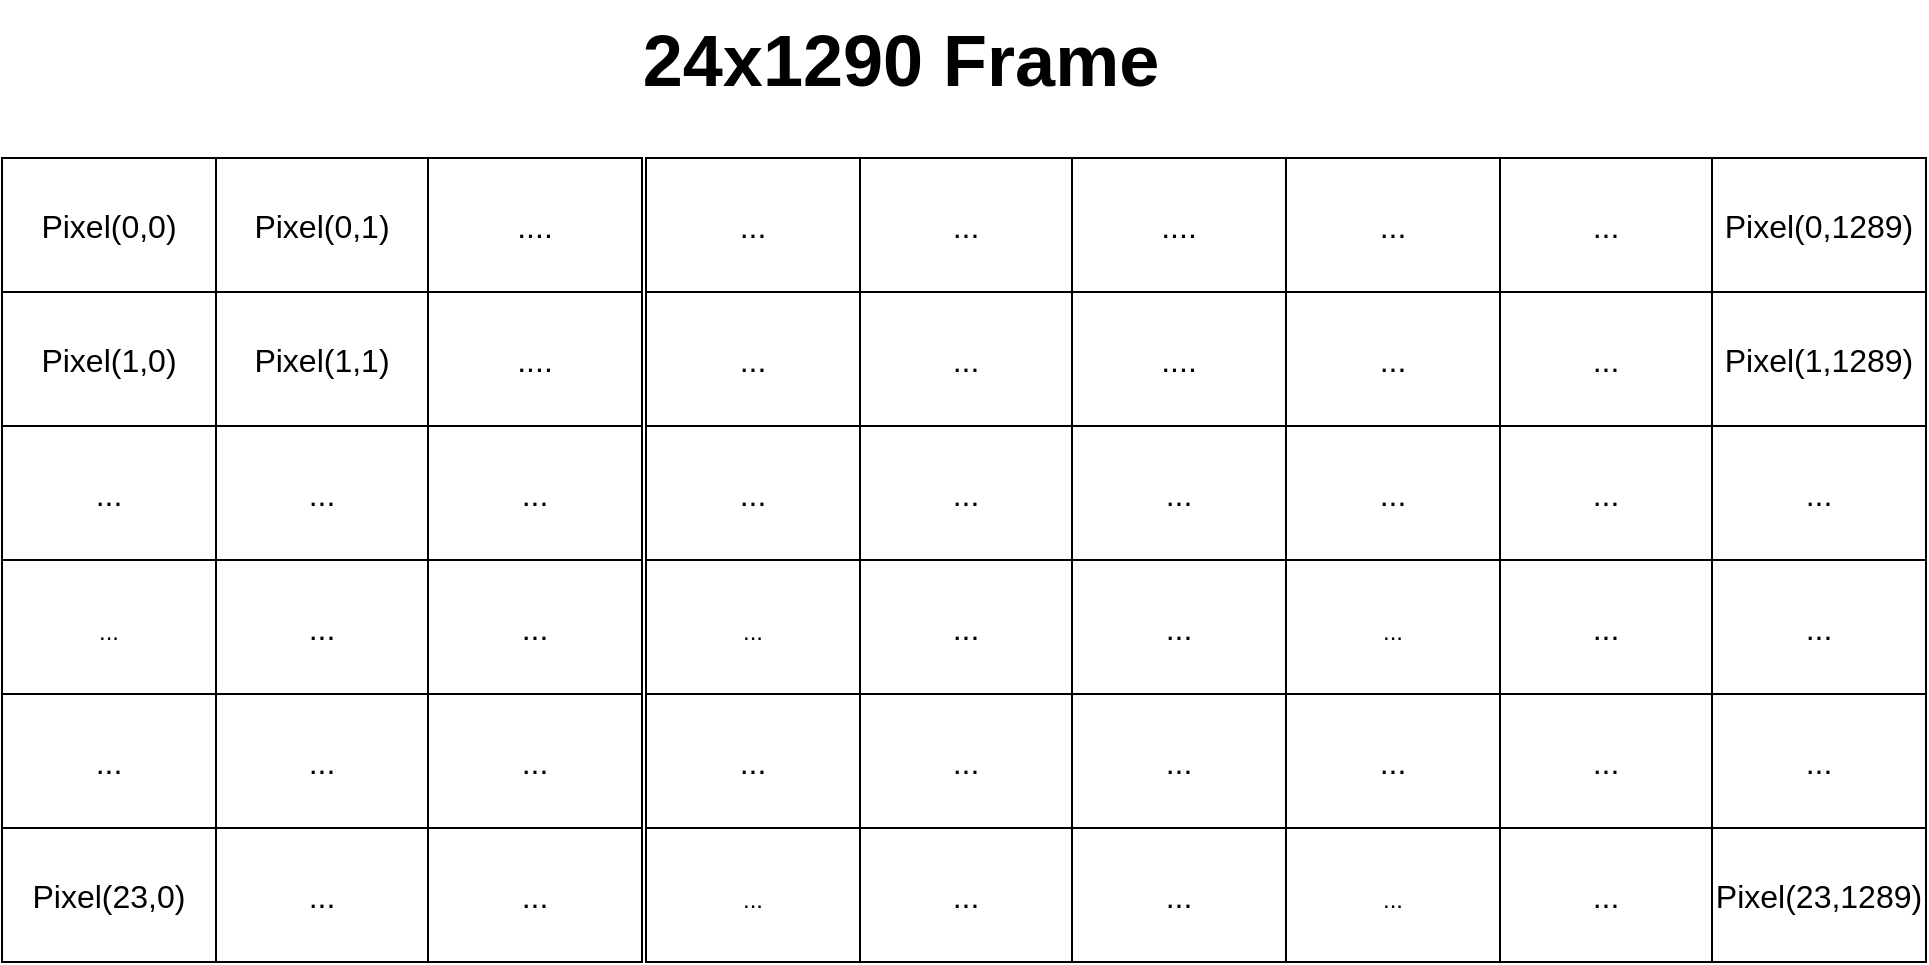 <mxfile version="24.7.7">
  <diagram name="Page-1" id="wE83LsZzIeXdS4NZE4BO">
    <mxGraphModel dx="1590" dy="968" grid="1" gridSize="10" guides="1" tooltips="1" connect="1" arrows="1" fold="1" page="1" pageScale="1" pageWidth="827" pageHeight="1169" math="0" shadow="0">
      <root>
        <mxCell id="0" />
        <mxCell id="1" parent="0" />
        <mxCell id="3YFhJeniZxe8iRHY3lFi-534" value="" style="shape=table;startSize=0;container=1;collapsible=0;childLayout=tableLayout;fontSize=16;shadow=0;" vertex="1" parent="1">
          <mxGeometry x="578" y="199" width="320" height="402" as="geometry" />
        </mxCell>
        <mxCell id="3YFhJeniZxe8iRHY3lFi-535" value="" style="shape=tableRow;horizontal=0;startSize=0;swimlaneHead=0;swimlaneBody=0;strokeColor=inherit;top=0;left=0;bottom=0;right=0;collapsible=0;dropTarget=0;fillColor=none;points=[[0,0.5],[1,0.5]];portConstraint=eastwest;fontSize=16;" vertex="1" parent="3YFhJeniZxe8iRHY3lFi-534">
          <mxGeometry width="320" height="67" as="geometry" />
        </mxCell>
        <mxCell id="3YFhJeniZxe8iRHY3lFi-536" value="..." style="shape=partialRectangle;html=1;whiteSpace=wrap;connectable=0;strokeColor=inherit;overflow=hidden;fillColor=none;top=0;left=0;bottom=0;right=0;pointerEvents=1;fontSize=16;" vertex="1" parent="3YFhJeniZxe8iRHY3lFi-535">
          <mxGeometry width="107" height="67" as="geometry">
            <mxRectangle width="107" height="67" as="alternateBounds" />
          </mxGeometry>
        </mxCell>
        <mxCell id="3YFhJeniZxe8iRHY3lFi-537" value="..." style="shape=partialRectangle;html=1;whiteSpace=wrap;connectable=0;strokeColor=inherit;overflow=hidden;fillColor=none;top=0;left=0;bottom=0;right=0;pointerEvents=1;fontSize=16;" vertex="1" parent="3YFhJeniZxe8iRHY3lFi-535">
          <mxGeometry x="107" width="106" height="67" as="geometry">
            <mxRectangle width="106" height="67" as="alternateBounds" />
          </mxGeometry>
        </mxCell>
        <mxCell id="3YFhJeniZxe8iRHY3lFi-538" value="...." style="shape=partialRectangle;html=1;whiteSpace=wrap;connectable=0;strokeColor=inherit;overflow=hidden;fillColor=none;top=0;left=0;bottom=0;right=0;pointerEvents=1;fontSize=16;" vertex="1" parent="3YFhJeniZxe8iRHY3lFi-535">
          <mxGeometry x="213" width="107" height="67" as="geometry">
            <mxRectangle width="107" height="67" as="alternateBounds" />
          </mxGeometry>
        </mxCell>
        <mxCell id="3YFhJeniZxe8iRHY3lFi-539" value="" style="shape=tableRow;horizontal=0;startSize=0;swimlaneHead=0;swimlaneBody=0;strokeColor=inherit;top=0;left=0;bottom=0;right=0;collapsible=0;dropTarget=0;fillColor=none;points=[[0,0.5],[1,0.5]];portConstraint=eastwest;fontSize=16;" vertex="1" parent="3YFhJeniZxe8iRHY3lFi-534">
          <mxGeometry y="67" width="320" height="67" as="geometry" />
        </mxCell>
        <mxCell id="3YFhJeniZxe8iRHY3lFi-540" value="..." style="shape=partialRectangle;html=1;whiteSpace=wrap;connectable=0;strokeColor=inherit;overflow=hidden;fillColor=none;top=0;left=0;bottom=0;right=0;pointerEvents=1;fontSize=16;" vertex="1" parent="3YFhJeniZxe8iRHY3lFi-539">
          <mxGeometry width="107" height="67" as="geometry">
            <mxRectangle width="107" height="67" as="alternateBounds" />
          </mxGeometry>
        </mxCell>
        <mxCell id="3YFhJeniZxe8iRHY3lFi-541" value="..." style="shape=partialRectangle;html=1;whiteSpace=wrap;connectable=0;strokeColor=inherit;overflow=hidden;fillColor=none;top=0;left=0;bottom=0;right=0;pointerEvents=1;fontSize=16;" vertex="1" parent="3YFhJeniZxe8iRHY3lFi-539">
          <mxGeometry x="107" width="106" height="67" as="geometry">
            <mxRectangle width="106" height="67" as="alternateBounds" />
          </mxGeometry>
        </mxCell>
        <mxCell id="3YFhJeniZxe8iRHY3lFi-542" value="...." style="shape=partialRectangle;html=1;whiteSpace=wrap;connectable=0;strokeColor=inherit;overflow=hidden;fillColor=none;top=0;left=0;bottom=0;right=0;pointerEvents=1;fontSize=16;" vertex="1" parent="3YFhJeniZxe8iRHY3lFi-539">
          <mxGeometry x="213" width="107" height="67" as="geometry">
            <mxRectangle width="107" height="67" as="alternateBounds" />
          </mxGeometry>
        </mxCell>
        <mxCell id="3YFhJeniZxe8iRHY3lFi-543" value="" style="shape=tableRow;horizontal=0;startSize=0;swimlaneHead=0;swimlaneBody=0;strokeColor=inherit;top=0;left=0;bottom=0;right=0;collapsible=0;dropTarget=0;fillColor=none;points=[[0,0.5],[1,0.5]];portConstraint=eastwest;fontSize=16;" vertex="1" parent="3YFhJeniZxe8iRHY3lFi-534">
          <mxGeometry y="134" width="320" height="67" as="geometry" />
        </mxCell>
        <mxCell id="3YFhJeniZxe8iRHY3lFi-544" value="..." style="shape=partialRectangle;html=1;whiteSpace=wrap;connectable=0;strokeColor=inherit;overflow=hidden;fillColor=none;top=0;left=0;bottom=0;right=0;pointerEvents=1;fontSize=16;" vertex="1" parent="3YFhJeniZxe8iRHY3lFi-543">
          <mxGeometry width="107" height="67" as="geometry">
            <mxRectangle width="107" height="67" as="alternateBounds" />
          </mxGeometry>
        </mxCell>
        <mxCell id="3YFhJeniZxe8iRHY3lFi-545" value="..." style="shape=partialRectangle;html=1;whiteSpace=wrap;connectable=0;strokeColor=inherit;overflow=hidden;fillColor=none;top=0;left=0;bottom=0;right=0;pointerEvents=1;fontSize=16;" vertex="1" parent="3YFhJeniZxe8iRHY3lFi-543">
          <mxGeometry x="107" width="106" height="67" as="geometry">
            <mxRectangle width="106" height="67" as="alternateBounds" />
          </mxGeometry>
        </mxCell>
        <mxCell id="3YFhJeniZxe8iRHY3lFi-546" value="..." style="shape=partialRectangle;html=1;whiteSpace=wrap;connectable=0;strokeColor=inherit;overflow=hidden;fillColor=none;top=0;left=0;bottom=0;right=0;pointerEvents=1;fontSize=16;" vertex="1" parent="3YFhJeniZxe8iRHY3lFi-543">
          <mxGeometry x="213" width="107" height="67" as="geometry">
            <mxRectangle width="107" height="67" as="alternateBounds" />
          </mxGeometry>
        </mxCell>
        <mxCell id="3YFhJeniZxe8iRHY3lFi-547" value="" style="shape=tableRow;horizontal=0;startSize=0;swimlaneHead=0;swimlaneBody=0;strokeColor=inherit;top=0;left=0;bottom=0;right=0;collapsible=0;dropTarget=0;fillColor=none;points=[[0,0.5],[1,0.5]];portConstraint=eastwest;fontSize=16;" vertex="1" parent="3YFhJeniZxe8iRHY3lFi-534">
          <mxGeometry y="201" width="320" height="67" as="geometry" />
        </mxCell>
        <mxCell id="3YFhJeniZxe8iRHY3lFi-548" value="&lt;font style=&quot;font-size: 12px;&quot;&gt;...&lt;/font&gt;" style="shape=partialRectangle;html=1;whiteSpace=wrap;connectable=0;strokeColor=inherit;overflow=hidden;fillColor=none;top=0;left=0;bottom=0;right=0;pointerEvents=1;fontSize=16;" vertex="1" parent="3YFhJeniZxe8iRHY3lFi-547">
          <mxGeometry width="107" height="67" as="geometry">
            <mxRectangle width="107" height="67" as="alternateBounds" />
          </mxGeometry>
        </mxCell>
        <mxCell id="3YFhJeniZxe8iRHY3lFi-549" value="..." style="shape=partialRectangle;html=1;whiteSpace=wrap;connectable=0;strokeColor=inherit;overflow=hidden;fillColor=none;top=0;left=0;bottom=0;right=0;pointerEvents=1;fontSize=16;" vertex="1" parent="3YFhJeniZxe8iRHY3lFi-547">
          <mxGeometry x="107" width="106" height="67" as="geometry">
            <mxRectangle width="106" height="67" as="alternateBounds" />
          </mxGeometry>
        </mxCell>
        <mxCell id="3YFhJeniZxe8iRHY3lFi-550" value="..." style="shape=partialRectangle;html=1;whiteSpace=wrap;connectable=0;strokeColor=inherit;overflow=hidden;fillColor=none;top=0;left=0;bottom=0;right=0;pointerEvents=1;fontSize=16;" vertex="1" parent="3YFhJeniZxe8iRHY3lFi-547">
          <mxGeometry x="213" width="107" height="67" as="geometry">
            <mxRectangle width="107" height="67" as="alternateBounds" />
          </mxGeometry>
        </mxCell>
        <mxCell id="3YFhJeniZxe8iRHY3lFi-551" value="" style="shape=tableRow;horizontal=0;startSize=0;swimlaneHead=0;swimlaneBody=0;strokeColor=inherit;top=0;left=0;bottom=0;right=0;collapsible=0;dropTarget=0;fillColor=none;points=[[0,0.5],[1,0.5]];portConstraint=eastwest;fontSize=16;" vertex="1" parent="3YFhJeniZxe8iRHY3lFi-534">
          <mxGeometry y="268" width="320" height="67" as="geometry" />
        </mxCell>
        <mxCell id="3YFhJeniZxe8iRHY3lFi-552" value="..." style="shape=partialRectangle;html=1;whiteSpace=wrap;connectable=0;strokeColor=inherit;overflow=hidden;fillColor=none;top=0;left=0;bottom=0;right=0;pointerEvents=1;fontSize=16;" vertex="1" parent="3YFhJeniZxe8iRHY3lFi-551">
          <mxGeometry width="107" height="67" as="geometry">
            <mxRectangle width="107" height="67" as="alternateBounds" />
          </mxGeometry>
        </mxCell>
        <mxCell id="3YFhJeniZxe8iRHY3lFi-553" value="..." style="shape=partialRectangle;html=1;whiteSpace=wrap;connectable=0;strokeColor=inherit;overflow=hidden;fillColor=none;top=0;left=0;bottom=0;right=0;pointerEvents=1;fontSize=16;" vertex="1" parent="3YFhJeniZxe8iRHY3lFi-551">
          <mxGeometry x="107" width="106" height="67" as="geometry">
            <mxRectangle width="106" height="67" as="alternateBounds" />
          </mxGeometry>
        </mxCell>
        <mxCell id="3YFhJeniZxe8iRHY3lFi-554" value="..." style="shape=partialRectangle;html=1;whiteSpace=wrap;connectable=0;strokeColor=inherit;overflow=hidden;fillColor=none;top=0;left=0;bottom=0;right=0;pointerEvents=1;fontSize=16;" vertex="1" parent="3YFhJeniZxe8iRHY3lFi-551">
          <mxGeometry x="213" width="107" height="67" as="geometry">
            <mxRectangle width="107" height="67" as="alternateBounds" />
          </mxGeometry>
        </mxCell>
        <mxCell id="3YFhJeniZxe8iRHY3lFi-555" value="" style="shape=tableRow;horizontal=0;startSize=0;swimlaneHead=0;swimlaneBody=0;strokeColor=inherit;top=0;left=0;bottom=0;right=0;collapsible=0;dropTarget=0;fillColor=none;points=[[0,0.5],[1,0.5]];portConstraint=eastwest;fontSize=16;" vertex="1" parent="3YFhJeniZxe8iRHY3lFi-534">
          <mxGeometry y="335" width="320" height="67" as="geometry" />
        </mxCell>
        <mxCell id="3YFhJeniZxe8iRHY3lFi-556" value="&lt;font style=&quot;font-size: 12px;&quot;&gt;...&lt;/font&gt;" style="shape=partialRectangle;html=1;whiteSpace=wrap;connectable=0;strokeColor=inherit;overflow=hidden;fillColor=none;top=0;left=0;bottom=0;right=0;pointerEvents=1;fontSize=16;" vertex="1" parent="3YFhJeniZxe8iRHY3lFi-555">
          <mxGeometry width="107" height="67" as="geometry">
            <mxRectangle width="107" height="67" as="alternateBounds" />
          </mxGeometry>
        </mxCell>
        <mxCell id="3YFhJeniZxe8iRHY3lFi-557" value="..." style="shape=partialRectangle;html=1;whiteSpace=wrap;connectable=0;strokeColor=inherit;overflow=hidden;fillColor=none;top=0;left=0;bottom=0;right=0;pointerEvents=1;fontSize=16;" vertex="1" parent="3YFhJeniZxe8iRHY3lFi-555">
          <mxGeometry x="107" width="106" height="67" as="geometry">
            <mxRectangle width="106" height="67" as="alternateBounds" />
          </mxGeometry>
        </mxCell>
        <mxCell id="3YFhJeniZxe8iRHY3lFi-558" value="..." style="shape=partialRectangle;html=1;whiteSpace=wrap;connectable=0;strokeColor=inherit;overflow=hidden;fillColor=none;top=0;left=0;bottom=0;right=0;pointerEvents=1;fontSize=16;" vertex="1" parent="3YFhJeniZxe8iRHY3lFi-555">
          <mxGeometry x="213" width="107" height="67" as="geometry">
            <mxRectangle width="107" height="67" as="alternateBounds" />
          </mxGeometry>
        </mxCell>
        <mxCell id="3YFhJeniZxe8iRHY3lFi-444" value="" style="shape=table;startSize=0;container=1;collapsible=0;childLayout=tableLayout;fontSize=16;" vertex="1" parent="1">
          <mxGeometry x="256" y="199" width="320" height="402" as="geometry" />
        </mxCell>
        <mxCell id="3YFhJeniZxe8iRHY3lFi-445" value="" style="shape=tableRow;horizontal=0;startSize=0;swimlaneHead=0;swimlaneBody=0;strokeColor=inherit;top=0;left=0;bottom=0;right=0;collapsible=0;dropTarget=0;fillColor=none;points=[[0,0.5],[1,0.5]];portConstraint=eastwest;fontSize=16;" vertex="1" parent="3YFhJeniZxe8iRHY3lFi-444">
          <mxGeometry width="320" height="67" as="geometry" />
        </mxCell>
        <mxCell id="3YFhJeniZxe8iRHY3lFi-446" value="Pixel(0,0)" style="shape=partialRectangle;html=1;whiteSpace=wrap;connectable=0;strokeColor=inherit;overflow=hidden;fillColor=none;top=0;left=0;bottom=0;right=0;pointerEvents=1;fontSize=16;" vertex="1" parent="3YFhJeniZxe8iRHY3lFi-445">
          <mxGeometry width="107" height="67" as="geometry">
            <mxRectangle width="107" height="67" as="alternateBounds" />
          </mxGeometry>
        </mxCell>
        <mxCell id="3YFhJeniZxe8iRHY3lFi-447" value="Pixel(0,1)" style="shape=partialRectangle;html=1;whiteSpace=wrap;connectable=0;strokeColor=inherit;overflow=hidden;fillColor=none;top=0;left=0;bottom=0;right=0;pointerEvents=1;fontSize=16;" vertex="1" parent="3YFhJeniZxe8iRHY3lFi-445">
          <mxGeometry x="107" width="106" height="67" as="geometry">
            <mxRectangle width="106" height="67" as="alternateBounds" />
          </mxGeometry>
        </mxCell>
        <mxCell id="3YFhJeniZxe8iRHY3lFi-448" value="...." style="shape=partialRectangle;html=1;whiteSpace=wrap;connectable=0;strokeColor=inherit;overflow=hidden;fillColor=none;top=0;left=0;bottom=0;right=0;pointerEvents=1;fontSize=16;" vertex="1" parent="3YFhJeniZxe8iRHY3lFi-445">
          <mxGeometry x="213" width="107" height="67" as="geometry">
            <mxRectangle width="107" height="67" as="alternateBounds" />
          </mxGeometry>
        </mxCell>
        <mxCell id="3YFhJeniZxe8iRHY3lFi-146" value="" style="shape=tableRow;horizontal=0;startSize=0;swimlaneHead=0;swimlaneBody=0;strokeColor=inherit;top=0;left=0;bottom=0;right=0;collapsible=0;dropTarget=0;fillColor=none;points=[[0,0.5],[1,0.5]];portConstraint=eastwest;fontSize=16;" vertex="1" parent="3YFhJeniZxe8iRHY3lFi-444">
          <mxGeometry y="67" width="320" height="67" as="geometry" />
        </mxCell>
        <mxCell id="3YFhJeniZxe8iRHY3lFi-147" value="Pixel(1,0)" style="shape=partialRectangle;html=1;whiteSpace=wrap;connectable=0;strokeColor=inherit;overflow=hidden;fillColor=none;top=0;left=0;bottom=0;right=0;pointerEvents=1;fontSize=16;" vertex="1" parent="3YFhJeniZxe8iRHY3lFi-146">
          <mxGeometry width="107" height="67" as="geometry">
            <mxRectangle width="107" height="67" as="alternateBounds" />
          </mxGeometry>
        </mxCell>
        <mxCell id="3YFhJeniZxe8iRHY3lFi-148" value="Pixel(1,1)" style="shape=partialRectangle;html=1;whiteSpace=wrap;connectable=0;strokeColor=inherit;overflow=hidden;fillColor=none;top=0;left=0;bottom=0;right=0;pointerEvents=1;fontSize=16;" vertex="1" parent="3YFhJeniZxe8iRHY3lFi-146">
          <mxGeometry x="107" width="106" height="67" as="geometry">
            <mxRectangle width="106" height="67" as="alternateBounds" />
          </mxGeometry>
        </mxCell>
        <mxCell id="3YFhJeniZxe8iRHY3lFi-149" value="...." style="shape=partialRectangle;html=1;whiteSpace=wrap;connectable=0;strokeColor=inherit;overflow=hidden;fillColor=none;top=0;left=0;bottom=0;right=0;pointerEvents=1;fontSize=16;" vertex="1" parent="3YFhJeniZxe8iRHY3lFi-146">
          <mxGeometry x="213" width="107" height="67" as="geometry">
            <mxRectangle width="107" height="67" as="alternateBounds" />
          </mxGeometry>
        </mxCell>
        <mxCell id="3YFhJeniZxe8iRHY3lFi-150" value="" style="shape=tableRow;horizontal=0;startSize=0;swimlaneHead=0;swimlaneBody=0;strokeColor=inherit;top=0;left=0;bottom=0;right=0;collapsible=0;dropTarget=0;fillColor=none;points=[[0,0.5],[1,0.5]];portConstraint=eastwest;fontSize=16;" vertex="1" parent="3YFhJeniZxe8iRHY3lFi-444">
          <mxGeometry y="134" width="320" height="67" as="geometry" />
        </mxCell>
        <mxCell id="3YFhJeniZxe8iRHY3lFi-151" value="..." style="shape=partialRectangle;html=1;whiteSpace=wrap;connectable=0;strokeColor=inherit;overflow=hidden;fillColor=none;top=0;left=0;bottom=0;right=0;pointerEvents=1;fontSize=16;" vertex="1" parent="3YFhJeniZxe8iRHY3lFi-150">
          <mxGeometry width="107" height="67" as="geometry">
            <mxRectangle width="107" height="67" as="alternateBounds" />
          </mxGeometry>
        </mxCell>
        <mxCell id="3YFhJeniZxe8iRHY3lFi-152" value="..." style="shape=partialRectangle;html=1;whiteSpace=wrap;connectable=0;strokeColor=inherit;overflow=hidden;fillColor=none;top=0;left=0;bottom=0;right=0;pointerEvents=1;fontSize=16;" vertex="1" parent="3YFhJeniZxe8iRHY3lFi-150">
          <mxGeometry x="107" width="106" height="67" as="geometry">
            <mxRectangle width="106" height="67" as="alternateBounds" />
          </mxGeometry>
        </mxCell>
        <mxCell id="3YFhJeniZxe8iRHY3lFi-153" value="..." style="shape=partialRectangle;html=1;whiteSpace=wrap;connectable=0;strokeColor=inherit;overflow=hidden;fillColor=none;top=0;left=0;bottom=0;right=0;pointerEvents=1;fontSize=16;" vertex="1" parent="3YFhJeniZxe8iRHY3lFi-150">
          <mxGeometry x="213" width="107" height="67" as="geometry">
            <mxRectangle width="107" height="67" as="alternateBounds" />
          </mxGeometry>
        </mxCell>
        <mxCell id="3YFhJeniZxe8iRHY3lFi-154" value="" style="shape=tableRow;horizontal=0;startSize=0;swimlaneHead=0;swimlaneBody=0;strokeColor=inherit;top=0;left=0;bottom=0;right=0;collapsible=0;dropTarget=0;fillColor=none;points=[[0,0.5],[1,0.5]];portConstraint=eastwest;fontSize=16;" vertex="1" parent="3YFhJeniZxe8iRHY3lFi-444">
          <mxGeometry y="201" width="320" height="67" as="geometry" />
        </mxCell>
        <mxCell id="3YFhJeniZxe8iRHY3lFi-155" value="&lt;font style=&quot;font-size: 12px;&quot;&gt;...&lt;/font&gt;" style="shape=partialRectangle;html=1;whiteSpace=wrap;connectable=0;strokeColor=inherit;overflow=hidden;fillColor=none;top=0;left=0;bottom=0;right=0;pointerEvents=1;fontSize=16;" vertex="1" parent="3YFhJeniZxe8iRHY3lFi-154">
          <mxGeometry width="107" height="67" as="geometry">
            <mxRectangle width="107" height="67" as="alternateBounds" />
          </mxGeometry>
        </mxCell>
        <mxCell id="3YFhJeniZxe8iRHY3lFi-156" value="..." style="shape=partialRectangle;html=1;whiteSpace=wrap;connectable=0;strokeColor=inherit;overflow=hidden;fillColor=none;top=0;left=0;bottom=0;right=0;pointerEvents=1;fontSize=16;" vertex="1" parent="3YFhJeniZxe8iRHY3lFi-154">
          <mxGeometry x="107" width="106" height="67" as="geometry">
            <mxRectangle width="106" height="67" as="alternateBounds" />
          </mxGeometry>
        </mxCell>
        <mxCell id="3YFhJeniZxe8iRHY3lFi-157" value="..." style="shape=partialRectangle;html=1;whiteSpace=wrap;connectable=0;strokeColor=inherit;overflow=hidden;fillColor=none;top=0;left=0;bottom=0;right=0;pointerEvents=1;fontSize=16;" vertex="1" parent="3YFhJeniZxe8iRHY3lFi-154">
          <mxGeometry x="213" width="107" height="67" as="geometry">
            <mxRectangle width="107" height="67" as="alternateBounds" />
          </mxGeometry>
        </mxCell>
        <mxCell id="3YFhJeniZxe8iRHY3lFi-449" value="" style="shape=tableRow;horizontal=0;startSize=0;swimlaneHead=0;swimlaneBody=0;strokeColor=inherit;top=0;left=0;bottom=0;right=0;collapsible=0;dropTarget=0;fillColor=none;points=[[0,0.5],[1,0.5]];portConstraint=eastwest;fontSize=16;" vertex="1" parent="3YFhJeniZxe8iRHY3lFi-444">
          <mxGeometry y="268" width="320" height="67" as="geometry" />
        </mxCell>
        <mxCell id="3YFhJeniZxe8iRHY3lFi-450" value="..." style="shape=partialRectangle;html=1;whiteSpace=wrap;connectable=0;strokeColor=inherit;overflow=hidden;fillColor=none;top=0;left=0;bottom=0;right=0;pointerEvents=1;fontSize=16;" vertex="1" parent="3YFhJeniZxe8iRHY3lFi-449">
          <mxGeometry width="107" height="67" as="geometry">
            <mxRectangle width="107" height="67" as="alternateBounds" />
          </mxGeometry>
        </mxCell>
        <mxCell id="3YFhJeniZxe8iRHY3lFi-451" value="..." style="shape=partialRectangle;html=1;whiteSpace=wrap;connectable=0;strokeColor=inherit;overflow=hidden;fillColor=none;top=0;left=0;bottom=0;right=0;pointerEvents=1;fontSize=16;" vertex="1" parent="3YFhJeniZxe8iRHY3lFi-449">
          <mxGeometry x="107" width="106" height="67" as="geometry">
            <mxRectangle width="106" height="67" as="alternateBounds" />
          </mxGeometry>
        </mxCell>
        <mxCell id="3YFhJeniZxe8iRHY3lFi-452" value="..." style="shape=partialRectangle;html=1;whiteSpace=wrap;connectable=0;strokeColor=inherit;overflow=hidden;fillColor=none;top=0;left=0;bottom=0;right=0;pointerEvents=1;fontSize=16;" vertex="1" parent="3YFhJeniZxe8iRHY3lFi-449">
          <mxGeometry x="213" width="107" height="67" as="geometry">
            <mxRectangle width="107" height="67" as="alternateBounds" />
          </mxGeometry>
        </mxCell>
        <mxCell id="3YFhJeniZxe8iRHY3lFi-453" value="" style="shape=tableRow;horizontal=0;startSize=0;swimlaneHead=0;swimlaneBody=0;strokeColor=inherit;top=0;left=0;bottom=0;right=0;collapsible=0;dropTarget=0;fillColor=none;points=[[0,0.5],[1,0.5]];portConstraint=eastwest;fontSize=16;" vertex="1" parent="3YFhJeniZxe8iRHY3lFi-444">
          <mxGeometry y="335" width="320" height="67" as="geometry" />
        </mxCell>
        <mxCell id="3YFhJeniZxe8iRHY3lFi-454" value="Pixel(23,0)" style="shape=partialRectangle;html=1;whiteSpace=wrap;connectable=0;strokeColor=inherit;overflow=hidden;fillColor=none;top=0;left=0;bottom=0;right=0;pointerEvents=1;fontSize=16;" vertex="1" parent="3YFhJeniZxe8iRHY3lFi-453">
          <mxGeometry width="107" height="67" as="geometry">
            <mxRectangle width="107" height="67" as="alternateBounds" />
          </mxGeometry>
        </mxCell>
        <mxCell id="3YFhJeniZxe8iRHY3lFi-455" value="..." style="shape=partialRectangle;html=1;whiteSpace=wrap;connectable=0;strokeColor=inherit;overflow=hidden;fillColor=none;top=0;left=0;bottom=0;right=0;pointerEvents=1;fontSize=16;" vertex="1" parent="3YFhJeniZxe8iRHY3lFi-453">
          <mxGeometry x="107" width="106" height="67" as="geometry">
            <mxRectangle width="106" height="67" as="alternateBounds" />
          </mxGeometry>
        </mxCell>
        <mxCell id="3YFhJeniZxe8iRHY3lFi-456" value="..." style="shape=partialRectangle;html=1;whiteSpace=wrap;connectable=0;strokeColor=inherit;overflow=hidden;fillColor=none;top=0;left=0;bottom=0;right=0;pointerEvents=1;fontSize=16;" vertex="1" parent="3YFhJeniZxe8iRHY3lFi-453">
          <mxGeometry x="213" width="107" height="67" as="geometry">
            <mxRectangle width="107" height="67" as="alternateBounds" />
          </mxGeometry>
        </mxCell>
        <mxCell id="3YFhJeniZxe8iRHY3lFi-584" value="" style="shape=table;startSize=0;container=1;collapsible=0;childLayout=tableLayout;fontSize=16;" vertex="1" parent="1">
          <mxGeometry x="898" y="199" width="320" height="402" as="geometry" />
        </mxCell>
        <mxCell id="3YFhJeniZxe8iRHY3lFi-585" value="" style="shape=tableRow;horizontal=0;startSize=0;swimlaneHead=0;swimlaneBody=0;strokeColor=inherit;top=0;left=0;bottom=0;right=0;collapsible=0;dropTarget=0;fillColor=none;points=[[0,0.5],[1,0.5]];portConstraint=eastwest;fontSize=16;" vertex="1" parent="3YFhJeniZxe8iRHY3lFi-584">
          <mxGeometry width="320" height="67" as="geometry" />
        </mxCell>
        <mxCell id="3YFhJeniZxe8iRHY3lFi-586" value="..." style="shape=partialRectangle;html=1;whiteSpace=wrap;connectable=0;strokeColor=inherit;overflow=hidden;fillColor=none;top=0;left=0;bottom=0;right=0;pointerEvents=1;fontSize=16;" vertex="1" parent="3YFhJeniZxe8iRHY3lFi-585">
          <mxGeometry width="107" height="67" as="geometry">
            <mxRectangle width="107" height="67" as="alternateBounds" />
          </mxGeometry>
        </mxCell>
        <mxCell id="3YFhJeniZxe8iRHY3lFi-587" value="..." style="shape=partialRectangle;html=1;whiteSpace=wrap;connectable=0;strokeColor=inherit;overflow=hidden;fillColor=none;top=0;left=0;bottom=0;right=0;pointerEvents=1;fontSize=16;" vertex="1" parent="3YFhJeniZxe8iRHY3lFi-585">
          <mxGeometry x="107" width="106" height="67" as="geometry">
            <mxRectangle width="106" height="67" as="alternateBounds" />
          </mxGeometry>
        </mxCell>
        <mxCell id="3YFhJeniZxe8iRHY3lFi-588" value="Pixel(0,1289)" style="shape=partialRectangle;html=1;whiteSpace=wrap;connectable=0;strokeColor=inherit;overflow=hidden;fillColor=none;top=0;left=0;bottom=0;right=0;pointerEvents=1;fontSize=16;" vertex="1" parent="3YFhJeniZxe8iRHY3lFi-585">
          <mxGeometry x="213" width="107" height="67" as="geometry">
            <mxRectangle width="107" height="67" as="alternateBounds" />
          </mxGeometry>
        </mxCell>
        <mxCell id="3YFhJeniZxe8iRHY3lFi-589" value="" style="shape=tableRow;horizontal=0;startSize=0;swimlaneHead=0;swimlaneBody=0;strokeColor=inherit;top=0;left=0;bottom=0;right=0;collapsible=0;dropTarget=0;fillColor=none;points=[[0,0.5],[1,0.5]];portConstraint=eastwest;fontSize=16;" vertex="1" parent="3YFhJeniZxe8iRHY3lFi-584">
          <mxGeometry y="67" width="320" height="67" as="geometry" />
        </mxCell>
        <mxCell id="3YFhJeniZxe8iRHY3lFi-590" value="..." style="shape=partialRectangle;html=1;whiteSpace=wrap;connectable=0;strokeColor=inherit;overflow=hidden;fillColor=none;top=0;left=0;bottom=0;right=0;pointerEvents=1;fontSize=16;" vertex="1" parent="3YFhJeniZxe8iRHY3lFi-589">
          <mxGeometry width="107" height="67" as="geometry">
            <mxRectangle width="107" height="67" as="alternateBounds" />
          </mxGeometry>
        </mxCell>
        <mxCell id="3YFhJeniZxe8iRHY3lFi-591" value="..." style="shape=partialRectangle;html=1;whiteSpace=wrap;connectable=0;strokeColor=inherit;overflow=hidden;fillColor=none;top=0;left=0;bottom=0;right=0;pointerEvents=1;fontSize=16;" vertex="1" parent="3YFhJeniZxe8iRHY3lFi-589">
          <mxGeometry x="107" width="106" height="67" as="geometry">
            <mxRectangle width="106" height="67" as="alternateBounds" />
          </mxGeometry>
        </mxCell>
        <mxCell id="3YFhJeniZxe8iRHY3lFi-592" value="Pixel(1,1289)" style="shape=partialRectangle;html=1;whiteSpace=wrap;connectable=0;strokeColor=inherit;overflow=hidden;fillColor=none;top=0;left=0;bottom=0;right=0;pointerEvents=1;fontSize=16;" vertex="1" parent="3YFhJeniZxe8iRHY3lFi-589">
          <mxGeometry x="213" width="107" height="67" as="geometry">
            <mxRectangle width="107" height="67" as="alternateBounds" />
          </mxGeometry>
        </mxCell>
        <mxCell id="3YFhJeniZxe8iRHY3lFi-593" value="" style="shape=tableRow;horizontal=0;startSize=0;swimlaneHead=0;swimlaneBody=0;strokeColor=inherit;top=0;left=0;bottom=0;right=0;collapsible=0;dropTarget=0;fillColor=none;points=[[0,0.5],[1,0.5]];portConstraint=eastwest;fontSize=16;" vertex="1" parent="3YFhJeniZxe8iRHY3lFi-584">
          <mxGeometry y="134" width="320" height="67" as="geometry" />
        </mxCell>
        <mxCell id="3YFhJeniZxe8iRHY3lFi-594" value="..." style="shape=partialRectangle;html=1;whiteSpace=wrap;connectable=0;strokeColor=inherit;overflow=hidden;fillColor=none;top=0;left=0;bottom=0;right=0;pointerEvents=1;fontSize=16;" vertex="1" parent="3YFhJeniZxe8iRHY3lFi-593">
          <mxGeometry width="107" height="67" as="geometry">
            <mxRectangle width="107" height="67" as="alternateBounds" />
          </mxGeometry>
        </mxCell>
        <mxCell id="3YFhJeniZxe8iRHY3lFi-595" value="..." style="shape=partialRectangle;html=1;whiteSpace=wrap;connectable=0;strokeColor=inherit;overflow=hidden;fillColor=none;top=0;left=0;bottom=0;right=0;pointerEvents=1;fontSize=16;" vertex="1" parent="3YFhJeniZxe8iRHY3lFi-593">
          <mxGeometry x="107" width="106" height="67" as="geometry">
            <mxRectangle width="106" height="67" as="alternateBounds" />
          </mxGeometry>
        </mxCell>
        <mxCell id="3YFhJeniZxe8iRHY3lFi-596" value="..." style="shape=partialRectangle;html=1;whiteSpace=wrap;connectable=0;strokeColor=inherit;overflow=hidden;fillColor=none;top=0;left=0;bottom=0;right=0;pointerEvents=1;fontSize=16;" vertex="1" parent="3YFhJeniZxe8iRHY3lFi-593">
          <mxGeometry x="213" width="107" height="67" as="geometry">
            <mxRectangle width="107" height="67" as="alternateBounds" />
          </mxGeometry>
        </mxCell>
        <mxCell id="3YFhJeniZxe8iRHY3lFi-597" value="" style="shape=tableRow;horizontal=0;startSize=0;swimlaneHead=0;swimlaneBody=0;strokeColor=inherit;top=0;left=0;bottom=0;right=0;collapsible=0;dropTarget=0;fillColor=none;points=[[0,0.5],[1,0.5]];portConstraint=eastwest;fontSize=16;" vertex="1" parent="3YFhJeniZxe8iRHY3lFi-584">
          <mxGeometry y="201" width="320" height="67" as="geometry" />
        </mxCell>
        <mxCell id="3YFhJeniZxe8iRHY3lFi-598" value="&lt;font style=&quot;font-size: 12px;&quot;&gt;...&lt;/font&gt;" style="shape=partialRectangle;html=1;whiteSpace=wrap;connectable=0;strokeColor=inherit;overflow=hidden;fillColor=none;top=0;left=0;bottom=0;right=0;pointerEvents=1;fontSize=16;" vertex="1" parent="3YFhJeniZxe8iRHY3lFi-597">
          <mxGeometry width="107" height="67" as="geometry">
            <mxRectangle width="107" height="67" as="alternateBounds" />
          </mxGeometry>
        </mxCell>
        <mxCell id="3YFhJeniZxe8iRHY3lFi-599" value="..." style="shape=partialRectangle;html=1;whiteSpace=wrap;connectable=0;strokeColor=inherit;overflow=hidden;fillColor=none;top=0;left=0;bottom=0;right=0;pointerEvents=1;fontSize=16;" vertex="1" parent="3YFhJeniZxe8iRHY3lFi-597">
          <mxGeometry x="107" width="106" height="67" as="geometry">
            <mxRectangle width="106" height="67" as="alternateBounds" />
          </mxGeometry>
        </mxCell>
        <mxCell id="3YFhJeniZxe8iRHY3lFi-600" value="..." style="shape=partialRectangle;html=1;whiteSpace=wrap;connectable=0;strokeColor=inherit;overflow=hidden;fillColor=none;top=0;left=0;bottom=0;right=0;pointerEvents=1;fontSize=16;" vertex="1" parent="3YFhJeniZxe8iRHY3lFi-597">
          <mxGeometry x="213" width="107" height="67" as="geometry">
            <mxRectangle width="107" height="67" as="alternateBounds" />
          </mxGeometry>
        </mxCell>
        <mxCell id="3YFhJeniZxe8iRHY3lFi-601" value="" style="shape=tableRow;horizontal=0;startSize=0;swimlaneHead=0;swimlaneBody=0;strokeColor=inherit;top=0;left=0;bottom=0;right=0;collapsible=0;dropTarget=0;fillColor=none;points=[[0,0.5],[1,0.5]];portConstraint=eastwest;fontSize=16;" vertex="1" parent="3YFhJeniZxe8iRHY3lFi-584">
          <mxGeometry y="268" width="320" height="67" as="geometry" />
        </mxCell>
        <mxCell id="3YFhJeniZxe8iRHY3lFi-602" value="..." style="shape=partialRectangle;html=1;whiteSpace=wrap;connectable=0;strokeColor=inherit;overflow=hidden;fillColor=none;top=0;left=0;bottom=0;right=0;pointerEvents=1;fontSize=16;" vertex="1" parent="3YFhJeniZxe8iRHY3lFi-601">
          <mxGeometry width="107" height="67" as="geometry">
            <mxRectangle width="107" height="67" as="alternateBounds" />
          </mxGeometry>
        </mxCell>
        <mxCell id="3YFhJeniZxe8iRHY3lFi-603" value="..." style="shape=partialRectangle;html=1;whiteSpace=wrap;connectable=0;strokeColor=inherit;overflow=hidden;fillColor=none;top=0;left=0;bottom=0;right=0;pointerEvents=1;fontSize=16;" vertex="1" parent="3YFhJeniZxe8iRHY3lFi-601">
          <mxGeometry x="107" width="106" height="67" as="geometry">
            <mxRectangle width="106" height="67" as="alternateBounds" />
          </mxGeometry>
        </mxCell>
        <mxCell id="3YFhJeniZxe8iRHY3lFi-604" value="..." style="shape=partialRectangle;html=1;whiteSpace=wrap;connectable=0;strokeColor=inherit;overflow=hidden;fillColor=none;top=0;left=0;bottom=0;right=0;pointerEvents=1;fontSize=16;" vertex="1" parent="3YFhJeniZxe8iRHY3lFi-601">
          <mxGeometry x="213" width="107" height="67" as="geometry">
            <mxRectangle width="107" height="67" as="alternateBounds" />
          </mxGeometry>
        </mxCell>
        <mxCell id="3YFhJeniZxe8iRHY3lFi-605" value="" style="shape=tableRow;horizontal=0;startSize=0;swimlaneHead=0;swimlaneBody=0;strokeColor=inherit;top=0;left=0;bottom=0;right=0;collapsible=0;dropTarget=0;fillColor=none;points=[[0,0.5],[1,0.5]];portConstraint=eastwest;fontSize=16;" vertex="1" parent="3YFhJeniZxe8iRHY3lFi-584">
          <mxGeometry y="335" width="320" height="67" as="geometry" />
        </mxCell>
        <mxCell id="3YFhJeniZxe8iRHY3lFi-606" value="&lt;font style=&quot;font-size: 12px;&quot;&gt;...&lt;/font&gt;" style="shape=partialRectangle;html=1;whiteSpace=wrap;connectable=0;strokeColor=inherit;overflow=hidden;fillColor=none;top=0;left=0;bottom=0;right=0;pointerEvents=1;fontSize=16;" vertex="1" parent="3YFhJeniZxe8iRHY3lFi-605">
          <mxGeometry width="107" height="67" as="geometry">
            <mxRectangle width="107" height="67" as="alternateBounds" />
          </mxGeometry>
        </mxCell>
        <mxCell id="3YFhJeniZxe8iRHY3lFi-607" value="..." style="shape=partialRectangle;html=1;whiteSpace=wrap;connectable=0;strokeColor=inherit;overflow=hidden;fillColor=none;top=0;left=0;bottom=0;right=0;pointerEvents=1;fontSize=16;" vertex="1" parent="3YFhJeniZxe8iRHY3lFi-605">
          <mxGeometry x="107" width="106" height="67" as="geometry">
            <mxRectangle width="106" height="67" as="alternateBounds" />
          </mxGeometry>
        </mxCell>
        <mxCell id="3YFhJeniZxe8iRHY3lFi-608" value="Pixel(23,1289)" style="shape=partialRectangle;html=1;whiteSpace=wrap;connectable=0;strokeColor=inherit;overflow=hidden;fillColor=none;top=0;left=0;bottom=0;right=0;pointerEvents=1;fontSize=16;" vertex="1" parent="3YFhJeniZxe8iRHY3lFi-605">
          <mxGeometry x="213" width="107" height="67" as="geometry">
            <mxRectangle width="107" height="67" as="alternateBounds" />
          </mxGeometry>
        </mxCell>
        <mxCell id="3YFhJeniZxe8iRHY3lFi-609" value="&lt;font style=&quot;font-size: 36px;&quot;&gt;&lt;b&gt;24x1290 Frame&lt;/b&gt;&lt;/font&gt;" style="text;html=1;align=center;verticalAlign=middle;resizable=0;points=[];autosize=1;strokeColor=none;fillColor=none;" vertex="1" parent="1">
          <mxGeometry x="565" y="120" width="280" height="60" as="geometry" />
        </mxCell>
      </root>
    </mxGraphModel>
  </diagram>
</mxfile>
